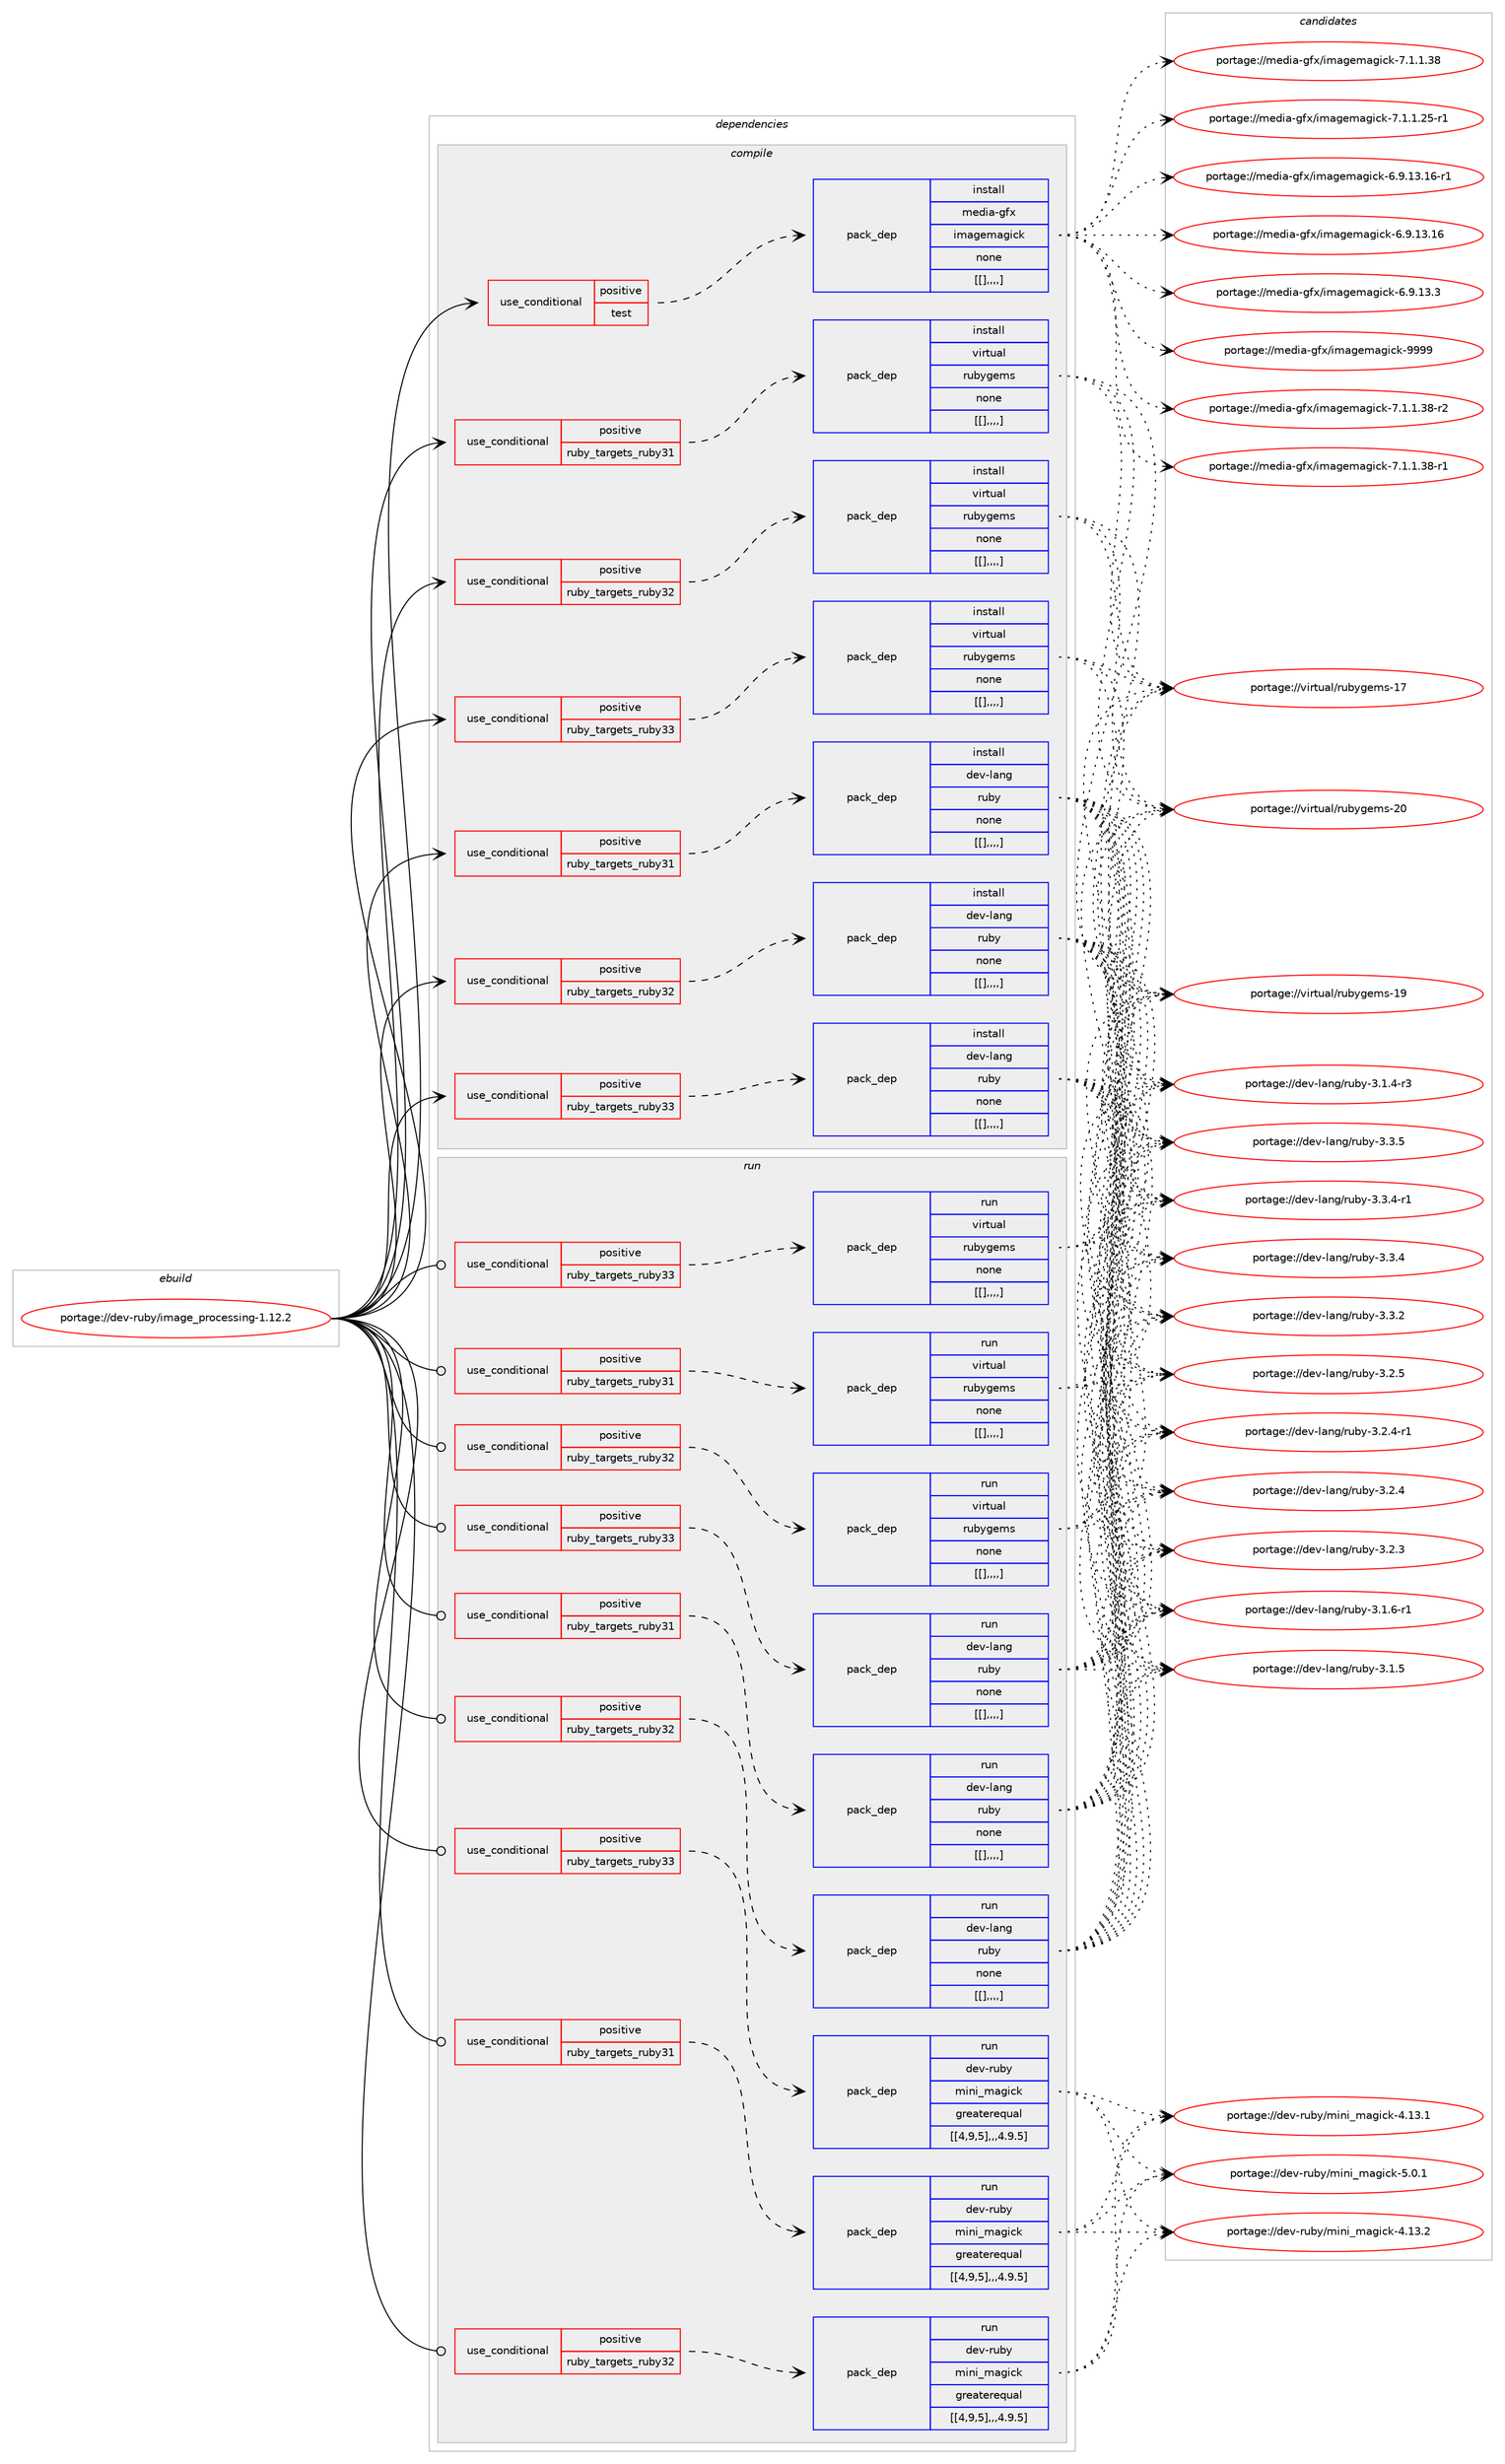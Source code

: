 digraph prolog {

# *************
# Graph options
# *************

newrank=true;
concentrate=true;
compound=true;
graph [rankdir=LR,fontname=Helvetica,fontsize=10,ranksep=1.5];#, ranksep=2.5, nodesep=0.2];
edge  [arrowhead=vee];
node  [fontname=Helvetica,fontsize=10];

# **********
# The ebuild
# **********

subgraph cluster_leftcol {
color=gray;
label=<<i>ebuild</i>>;
id [label="portage://dev-ruby/image_processing-1.12.2", color=red, width=4, href="../dev-ruby/image_processing-1.12.2.svg"];
}

# ****************
# The dependencies
# ****************

subgraph cluster_midcol {
color=gray;
label=<<i>dependencies</i>>;
subgraph cluster_compile {
fillcolor="#eeeeee";
style=filled;
label=<<i>compile</i>>;
subgraph cond53129 {
dependency197116 [label=<<TABLE BORDER="0" CELLBORDER="1" CELLSPACING="0" CELLPADDING="4"><TR><TD ROWSPAN="3" CELLPADDING="10">use_conditional</TD></TR><TR><TD>positive</TD></TR><TR><TD>ruby_targets_ruby31</TD></TR></TABLE>>, shape=none, color=red];
subgraph pack142598 {
dependency197156 [label=<<TABLE BORDER="0" CELLBORDER="1" CELLSPACING="0" CELLPADDING="4" WIDTH="220"><TR><TD ROWSPAN="6" CELLPADDING="30">pack_dep</TD></TR><TR><TD WIDTH="110">install</TD></TR><TR><TD>dev-lang</TD></TR><TR><TD>ruby</TD></TR><TR><TD>none</TD></TR><TR><TD>[[],,,,]</TD></TR></TABLE>>, shape=none, color=blue];
}
dependency197116:e -> dependency197156:w [weight=20,style="dashed",arrowhead="vee"];
}
id:e -> dependency197116:w [weight=20,style="solid",arrowhead="vee"];
subgraph cond53149 {
dependency197163 [label=<<TABLE BORDER="0" CELLBORDER="1" CELLSPACING="0" CELLPADDING="4"><TR><TD ROWSPAN="3" CELLPADDING="10">use_conditional</TD></TR><TR><TD>positive</TD></TR><TR><TD>ruby_targets_ruby31</TD></TR></TABLE>>, shape=none, color=red];
subgraph pack142601 {
dependency197181 [label=<<TABLE BORDER="0" CELLBORDER="1" CELLSPACING="0" CELLPADDING="4" WIDTH="220"><TR><TD ROWSPAN="6" CELLPADDING="30">pack_dep</TD></TR><TR><TD WIDTH="110">install</TD></TR><TR><TD>virtual</TD></TR><TR><TD>rubygems</TD></TR><TR><TD>none</TD></TR><TR><TD>[[],,,,]</TD></TR></TABLE>>, shape=none, color=blue];
}
dependency197163:e -> dependency197181:w [weight=20,style="dashed",arrowhead="vee"];
}
id:e -> dependency197163:w [weight=20,style="solid",arrowhead="vee"];
subgraph cond53189 {
dependency197243 [label=<<TABLE BORDER="0" CELLBORDER="1" CELLSPACING="0" CELLPADDING="4"><TR><TD ROWSPAN="3" CELLPADDING="10">use_conditional</TD></TR><TR><TD>positive</TD></TR><TR><TD>ruby_targets_ruby32</TD></TR></TABLE>>, shape=none, color=red];
subgraph pack142638 {
dependency197245 [label=<<TABLE BORDER="0" CELLBORDER="1" CELLSPACING="0" CELLPADDING="4" WIDTH="220"><TR><TD ROWSPAN="6" CELLPADDING="30">pack_dep</TD></TR><TR><TD WIDTH="110">install</TD></TR><TR><TD>dev-lang</TD></TR><TR><TD>ruby</TD></TR><TR><TD>none</TD></TR><TR><TD>[[],,,,]</TD></TR></TABLE>>, shape=none, color=blue];
}
dependency197243:e -> dependency197245:w [weight=20,style="dashed",arrowhead="vee"];
}
id:e -> dependency197243:w [weight=20,style="solid",arrowhead="vee"];
subgraph cond53219 {
dependency197304 [label=<<TABLE BORDER="0" CELLBORDER="1" CELLSPACING="0" CELLPADDING="4"><TR><TD ROWSPAN="3" CELLPADDING="10">use_conditional</TD></TR><TR><TD>positive</TD></TR><TR><TD>ruby_targets_ruby32</TD></TR></TABLE>>, shape=none, color=red];
subgraph pack142682 {
dependency197364 [label=<<TABLE BORDER="0" CELLBORDER="1" CELLSPACING="0" CELLPADDING="4" WIDTH="220"><TR><TD ROWSPAN="6" CELLPADDING="30">pack_dep</TD></TR><TR><TD WIDTH="110">install</TD></TR><TR><TD>virtual</TD></TR><TR><TD>rubygems</TD></TR><TR><TD>none</TD></TR><TR><TD>[[],,,,]</TD></TR></TABLE>>, shape=none, color=blue];
}
dependency197304:e -> dependency197364:w [weight=20,style="dashed",arrowhead="vee"];
}
id:e -> dependency197304:w [weight=20,style="solid",arrowhead="vee"];
subgraph cond53248 {
dependency197390 [label=<<TABLE BORDER="0" CELLBORDER="1" CELLSPACING="0" CELLPADDING="4"><TR><TD ROWSPAN="3" CELLPADDING="10">use_conditional</TD></TR><TR><TD>positive</TD></TR><TR><TD>ruby_targets_ruby33</TD></TR></TABLE>>, shape=none, color=red];
subgraph pack142719 {
dependency197397 [label=<<TABLE BORDER="0" CELLBORDER="1" CELLSPACING="0" CELLPADDING="4" WIDTH="220"><TR><TD ROWSPAN="6" CELLPADDING="30">pack_dep</TD></TR><TR><TD WIDTH="110">install</TD></TR><TR><TD>dev-lang</TD></TR><TR><TD>ruby</TD></TR><TR><TD>none</TD></TR><TR><TD>[[],,,,]</TD></TR></TABLE>>, shape=none, color=blue];
}
dependency197390:e -> dependency197397:w [weight=20,style="dashed",arrowhead="vee"];
}
id:e -> dependency197390:w [weight=20,style="solid",arrowhead="vee"];
subgraph cond53262 {
dependency197421 [label=<<TABLE BORDER="0" CELLBORDER="1" CELLSPACING="0" CELLPADDING="4"><TR><TD ROWSPAN="3" CELLPADDING="10">use_conditional</TD></TR><TR><TD>positive</TD></TR><TR><TD>ruby_targets_ruby33</TD></TR></TABLE>>, shape=none, color=red];
subgraph pack142763 {
dependency197483 [label=<<TABLE BORDER="0" CELLBORDER="1" CELLSPACING="0" CELLPADDING="4" WIDTH="220"><TR><TD ROWSPAN="6" CELLPADDING="30">pack_dep</TD></TR><TR><TD WIDTH="110">install</TD></TR><TR><TD>virtual</TD></TR><TR><TD>rubygems</TD></TR><TR><TD>none</TD></TR><TR><TD>[[],,,,]</TD></TR></TABLE>>, shape=none, color=blue];
}
dependency197421:e -> dependency197483:w [weight=20,style="dashed",arrowhead="vee"];
}
id:e -> dependency197421:w [weight=20,style="solid",arrowhead="vee"];
subgraph cond53304 {
dependency197539 [label=<<TABLE BORDER="0" CELLBORDER="1" CELLSPACING="0" CELLPADDING="4"><TR><TD ROWSPAN="3" CELLPADDING="10">use_conditional</TD></TR><TR><TD>positive</TD></TR><TR><TD>test</TD></TR></TABLE>>, shape=none, color=red];
subgraph pack142801 {
dependency197601 [label=<<TABLE BORDER="0" CELLBORDER="1" CELLSPACING="0" CELLPADDING="4" WIDTH="220"><TR><TD ROWSPAN="6" CELLPADDING="30">pack_dep</TD></TR><TR><TD WIDTH="110">install</TD></TR><TR><TD>media-gfx</TD></TR><TR><TD>imagemagick</TD></TR><TR><TD>none</TD></TR><TR><TD>[[],,,,]</TD></TR></TABLE>>, shape=none, color=blue];
}
dependency197539:e -> dependency197601:w [weight=20,style="dashed",arrowhead="vee"];
}
id:e -> dependency197539:w [weight=20,style="solid",arrowhead="vee"];
}
subgraph cluster_compileandrun {
fillcolor="#eeeeee";
style=filled;
label=<<i>compile and run</i>>;
}
subgraph cluster_run {
fillcolor="#eeeeee";
style=filled;
label=<<i>run</i>>;
subgraph cond53380 {
dependency197643 [label=<<TABLE BORDER="0" CELLBORDER="1" CELLSPACING="0" CELLPADDING="4"><TR><TD ROWSPAN="3" CELLPADDING="10">use_conditional</TD></TR><TR><TD>positive</TD></TR><TR><TD>ruby_targets_ruby31</TD></TR></TABLE>>, shape=none, color=red];
subgraph pack142882 {
dependency197719 [label=<<TABLE BORDER="0" CELLBORDER="1" CELLSPACING="0" CELLPADDING="4" WIDTH="220"><TR><TD ROWSPAN="6" CELLPADDING="30">pack_dep</TD></TR><TR><TD WIDTH="110">run</TD></TR><TR><TD>dev-lang</TD></TR><TR><TD>ruby</TD></TR><TR><TD>none</TD></TR><TR><TD>[[],,,,]</TD></TR></TABLE>>, shape=none, color=blue];
}
dependency197643:e -> dependency197719:w [weight=20,style="dashed",arrowhead="vee"];
}
id:e -> dependency197643:w [weight=20,style="solid",arrowhead="odot"];
subgraph cond53427 {
dependency197748 [label=<<TABLE BORDER="0" CELLBORDER="1" CELLSPACING="0" CELLPADDING="4"><TR><TD ROWSPAN="3" CELLPADDING="10">use_conditional</TD></TR><TR><TD>positive</TD></TR><TR><TD>ruby_targets_ruby31</TD></TR></TABLE>>, shape=none, color=red];
subgraph pack142909 {
dependency197796 [label=<<TABLE BORDER="0" CELLBORDER="1" CELLSPACING="0" CELLPADDING="4" WIDTH="220"><TR><TD ROWSPAN="6" CELLPADDING="30">pack_dep</TD></TR><TR><TD WIDTH="110">run</TD></TR><TR><TD>dev-ruby</TD></TR><TR><TD>mini_magick</TD></TR><TR><TD>greaterequal</TD></TR><TR><TD>[[4,9,5],,,4.9.5]</TD></TR></TABLE>>, shape=none, color=blue];
}
dependency197748:e -> dependency197796:w [weight=20,style="dashed",arrowhead="vee"];
}
id:e -> dependency197748:w [weight=20,style="solid",arrowhead="odot"];
subgraph cond53451 {
dependency197824 [label=<<TABLE BORDER="0" CELLBORDER="1" CELLSPACING="0" CELLPADDING="4"><TR><TD ROWSPAN="3" CELLPADDING="10">use_conditional</TD></TR><TR><TD>positive</TD></TR><TR><TD>ruby_targets_ruby31</TD></TR></TABLE>>, shape=none, color=red];
subgraph pack142955 {
dependency197849 [label=<<TABLE BORDER="0" CELLBORDER="1" CELLSPACING="0" CELLPADDING="4" WIDTH="220"><TR><TD ROWSPAN="6" CELLPADDING="30">pack_dep</TD></TR><TR><TD WIDTH="110">run</TD></TR><TR><TD>virtual</TD></TR><TR><TD>rubygems</TD></TR><TR><TD>none</TD></TR><TR><TD>[[],,,,]</TD></TR></TABLE>>, shape=none, color=blue];
}
dependency197824:e -> dependency197849:w [weight=20,style="dashed",arrowhead="vee"];
}
id:e -> dependency197824:w [weight=20,style="solid",arrowhead="odot"];
subgraph cond53481 {
dependency197916 [label=<<TABLE BORDER="0" CELLBORDER="1" CELLSPACING="0" CELLPADDING="4"><TR><TD ROWSPAN="3" CELLPADDING="10">use_conditional</TD></TR><TR><TD>positive</TD></TR><TR><TD>ruby_targets_ruby32</TD></TR></TABLE>>, shape=none, color=red];
subgraph pack142997 {
dependency198027 [label=<<TABLE BORDER="0" CELLBORDER="1" CELLSPACING="0" CELLPADDING="4" WIDTH="220"><TR><TD ROWSPAN="6" CELLPADDING="30">pack_dep</TD></TR><TR><TD WIDTH="110">run</TD></TR><TR><TD>dev-lang</TD></TR><TR><TD>ruby</TD></TR><TR><TD>none</TD></TR><TR><TD>[[],,,,]</TD></TR></TABLE>>, shape=none, color=blue];
}
dependency197916:e -> dependency198027:w [weight=20,style="dashed",arrowhead="vee"];
}
id:e -> dependency197916:w [weight=20,style="solid",arrowhead="odot"];
subgraph cond53563 {
dependency198047 [label=<<TABLE BORDER="0" CELLBORDER="1" CELLSPACING="0" CELLPADDING="4"><TR><TD ROWSPAN="3" CELLPADDING="10">use_conditional</TD></TR><TR><TD>positive</TD></TR><TR><TD>ruby_targets_ruby32</TD></TR></TABLE>>, shape=none, color=red];
subgraph pack143066 {
dependency198049 [label=<<TABLE BORDER="0" CELLBORDER="1" CELLSPACING="0" CELLPADDING="4" WIDTH="220"><TR><TD ROWSPAN="6" CELLPADDING="30">pack_dep</TD></TR><TR><TD WIDTH="110">run</TD></TR><TR><TD>dev-ruby</TD></TR><TR><TD>mini_magick</TD></TR><TR><TD>greaterequal</TD></TR><TR><TD>[[4,9,5],,,4.9.5]</TD></TR></TABLE>>, shape=none, color=blue];
}
dependency198047:e -> dependency198049:w [weight=20,style="dashed",arrowhead="vee"];
}
id:e -> dependency198047:w [weight=20,style="solid",arrowhead="odot"];
subgraph cond53567 {
dependency198052 [label=<<TABLE BORDER="0" CELLBORDER="1" CELLSPACING="0" CELLPADDING="4"><TR><TD ROWSPAN="3" CELLPADDING="10">use_conditional</TD></TR><TR><TD>positive</TD></TR><TR><TD>ruby_targets_ruby32</TD></TR></TABLE>>, shape=none, color=red];
subgraph pack143070 {
dependency198154 [label=<<TABLE BORDER="0" CELLBORDER="1" CELLSPACING="0" CELLPADDING="4" WIDTH="220"><TR><TD ROWSPAN="6" CELLPADDING="30">pack_dep</TD></TR><TR><TD WIDTH="110">run</TD></TR><TR><TD>virtual</TD></TR><TR><TD>rubygems</TD></TR><TR><TD>none</TD></TR><TR><TD>[[],,,,]</TD></TR></TABLE>>, shape=none, color=blue];
}
dependency198052:e -> dependency198154:w [weight=20,style="dashed",arrowhead="vee"];
}
id:e -> dependency198052:w [weight=20,style="solid",arrowhead="odot"];
subgraph cond53617 {
dependency198159 [label=<<TABLE BORDER="0" CELLBORDER="1" CELLSPACING="0" CELLPADDING="4"><TR><TD ROWSPAN="3" CELLPADDING="10">use_conditional</TD></TR><TR><TD>positive</TD></TR><TR><TD>ruby_targets_ruby33</TD></TR></TABLE>>, shape=none, color=red];
subgraph pack143175 {
dependency198257 [label=<<TABLE BORDER="0" CELLBORDER="1" CELLSPACING="0" CELLPADDING="4" WIDTH="220"><TR><TD ROWSPAN="6" CELLPADDING="30">pack_dep</TD></TR><TR><TD WIDTH="110">run</TD></TR><TR><TD>dev-lang</TD></TR><TR><TD>ruby</TD></TR><TR><TD>none</TD></TR><TR><TD>[[],,,,]</TD></TR></TABLE>>, shape=none, color=blue];
}
dependency198159:e -> dependency198257:w [weight=20,style="dashed",arrowhead="vee"];
}
id:e -> dependency198159:w [weight=20,style="solid",arrowhead="odot"];
subgraph cond53672 {
dependency198321 [label=<<TABLE BORDER="0" CELLBORDER="1" CELLSPACING="0" CELLPADDING="4"><TR><TD ROWSPAN="3" CELLPADDING="10">use_conditional</TD></TR><TR><TD>positive</TD></TR><TR><TD>ruby_targets_ruby33</TD></TR></TABLE>>, shape=none, color=red];
subgraph pack143228 {
dependency198390 [label=<<TABLE BORDER="0" CELLBORDER="1" CELLSPACING="0" CELLPADDING="4" WIDTH="220"><TR><TD ROWSPAN="6" CELLPADDING="30">pack_dep</TD></TR><TR><TD WIDTH="110">run</TD></TR><TR><TD>dev-ruby</TD></TR><TR><TD>mini_magick</TD></TR><TR><TD>greaterequal</TD></TR><TR><TD>[[4,9,5],,,4.9.5]</TD></TR></TABLE>>, shape=none, color=blue];
}
dependency198321:e -> dependency198390:w [weight=20,style="dashed",arrowhead="vee"];
}
id:e -> dependency198321:w [weight=20,style="solid",arrowhead="odot"];
subgraph cond53734 {
dependency198396 [label=<<TABLE BORDER="0" CELLBORDER="1" CELLSPACING="0" CELLPADDING="4"><TR><TD ROWSPAN="3" CELLPADDING="10">use_conditional</TD></TR><TR><TD>positive</TD></TR><TR><TD>ruby_targets_ruby33</TD></TR></TABLE>>, shape=none, color=red];
subgraph pack143251 {
dependency198515 [label=<<TABLE BORDER="0" CELLBORDER="1" CELLSPACING="0" CELLPADDING="4" WIDTH="220"><TR><TD ROWSPAN="6" CELLPADDING="30">pack_dep</TD></TR><TR><TD WIDTH="110">run</TD></TR><TR><TD>virtual</TD></TR><TR><TD>rubygems</TD></TR><TR><TD>none</TD></TR><TR><TD>[[],,,,]</TD></TR></TABLE>>, shape=none, color=blue];
}
dependency198396:e -> dependency198515:w [weight=20,style="dashed",arrowhead="vee"];
}
id:e -> dependency198396:w [weight=20,style="solid",arrowhead="odot"];
}
}

# **************
# The candidates
# **************

subgraph cluster_choices {
rank=same;
color=gray;
label=<<i>candidates</i>>;

subgraph choice142899 {
color=black;
nodesep=1;
choice10010111845108971101034711411798121455146514653 [label="portage://dev-lang/ruby-3.3.5", color=red, width=4,href="../dev-lang/ruby-3.3.5.svg"];
choice100101118451089711010347114117981214551465146524511449 [label="portage://dev-lang/ruby-3.3.4-r1", color=red, width=4,href="../dev-lang/ruby-3.3.4-r1.svg"];
choice10010111845108971101034711411798121455146514652 [label="portage://dev-lang/ruby-3.3.4", color=red, width=4,href="../dev-lang/ruby-3.3.4.svg"];
choice10010111845108971101034711411798121455146514650 [label="portage://dev-lang/ruby-3.3.2", color=red, width=4,href="../dev-lang/ruby-3.3.2.svg"];
choice10010111845108971101034711411798121455146504653 [label="portage://dev-lang/ruby-3.2.5", color=red, width=4,href="../dev-lang/ruby-3.2.5.svg"];
choice100101118451089711010347114117981214551465046524511449 [label="portage://dev-lang/ruby-3.2.4-r1", color=red, width=4,href="../dev-lang/ruby-3.2.4-r1.svg"];
choice10010111845108971101034711411798121455146504652 [label="portage://dev-lang/ruby-3.2.4", color=red, width=4,href="../dev-lang/ruby-3.2.4.svg"];
choice10010111845108971101034711411798121455146504651 [label="portage://dev-lang/ruby-3.2.3", color=red, width=4,href="../dev-lang/ruby-3.2.3.svg"];
choice100101118451089711010347114117981214551464946544511449 [label="portage://dev-lang/ruby-3.1.6-r1", color=red, width=4,href="../dev-lang/ruby-3.1.6-r1.svg"];
choice10010111845108971101034711411798121455146494653 [label="portage://dev-lang/ruby-3.1.5", color=red, width=4,href="../dev-lang/ruby-3.1.5.svg"];
choice100101118451089711010347114117981214551464946524511451 [label="portage://dev-lang/ruby-3.1.4-r3", color=red, width=4,href="../dev-lang/ruby-3.1.4-r3.svg"];
dependency197156:e -> choice10010111845108971101034711411798121455146514653:w [style=dotted,weight="100"];
dependency197156:e -> choice100101118451089711010347114117981214551465146524511449:w [style=dotted,weight="100"];
dependency197156:e -> choice10010111845108971101034711411798121455146514652:w [style=dotted,weight="100"];
dependency197156:e -> choice10010111845108971101034711411798121455146514650:w [style=dotted,weight="100"];
dependency197156:e -> choice10010111845108971101034711411798121455146504653:w [style=dotted,weight="100"];
dependency197156:e -> choice100101118451089711010347114117981214551465046524511449:w [style=dotted,weight="100"];
dependency197156:e -> choice10010111845108971101034711411798121455146504652:w [style=dotted,weight="100"];
dependency197156:e -> choice10010111845108971101034711411798121455146504651:w [style=dotted,weight="100"];
dependency197156:e -> choice100101118451089711010347114117981214551464946544511449:w [style=dotted,weight="100"];
dependency197156:e -> choice10010111845108971101034711411798121455146494653:w [style=dotted,weight="100"];
dependency197156:e -> choice100101118451089711010347114117981214551464946524511451:w [style=dotted,weight="100"];
}
subgraph choice142906 {
color=black;
nodesep=1;
choice118105114116117971084711411798121103101109115455048 [label="portage://virtual/rubygems-20", color=red, width=4,href="../virtual/rubygems-20.svg"];
choice118105114116117971084711411798121103101109115454957 [label="portage://virtual/rubygems-19", color=red, width=4,href="../virtual/rubygems-19.svg"];
choice118105114116117971084711411798121103101109115454955 [label="portage://virtual/rubygems-17", color=red, width=4,href="../virtual/rubygems-17.svg"];
dependency197181:e -> choice118105114116117971084711411798121103101109115455048:w [style=dotted,weight="100"];
dependency197181:e -> choice118105114116117971084711411798121103101109115454957:w [style=dotted,weight="100"];
dependency197181:e -> choice118105114116117971084711411798121103101109115454955:w [style=dotted,weight="100"];
}
subgraph choice142910 {
color=black;
nodesep=1;
choice10010111845108971101034711411798121455146514653 [label="portage://dev-lang/ruby-3.3.5", color=red, width=4,href="../dev-lang/ruby-3.3.5.svg"];
choice100101118451089711010347114117981214551465146524511449 [label="portage://dev-lang/ruby-3.3.4-r1", color=red, width=4,href="../dev-lang/ruby-3.3.4-r1.svg"];
choice10010111845108971101034711411798121455146514652 [label="portage://dev-lang/ruby-3.3.4", color=red, width=4,href="../dev-lang/ruby-3.3.4.svg"];
choice10010111845108971101034711411798121455146514650 [label="portage://dev-lang/ruby-3.3.2", color=red, width=4,href="../dev-lang/ruby-3.3.2.svg"];
choice10010111845108971101034711411798121455146504653 [label="portage://dev-lang/ruby-3.2.5", color=red, width=4,href="../dev-lang/ruby-3.2.5.svg"];
choice100101118451089711010347114117981214551465046524511449 [label="portage://dev-lang/ruby-3.2.4-r1", color=red, width=4,href="../dev-lang/ruby-3.2.4-r1.svg"];
choice10010111845108971101034711411798121455146504652 [label="portage://dev-lang/ruby-3.2.4", color=red, width=4,href="../dev-lang/ruby-3.2.4.svg"];
choice10010111845108971101034711411798121455146504651 [label="portage://dev-lang/ruby-3.2.3", color=red, width=4,href="../dev-lang/ruby-3.2.3.svg"];
choice100101118451089711010347114117981214551464946544511449 [label="portage://dev-lang/ruby-3.1.6-r1", color=red, width=4,href="../dev-lang/ruby-3.1.6-r1.svg"];
choice10010111845108971101034711411798121455146494653 [label="portage://dev-lang/ruby-3.1.5", color=red, width=4,href="../dev-lang/ruby-3.1.5.svg"];
choice100101118451089711010347114117981214551464946524511451 [label="portage://dev-lang/ruby-3.1.4-r3", color=red, width=4,href="../dev-lang/ruby-3.1.4-r3.svg"];
dependency197245:e -> choice10010111845108971101034711411798121455146514653:w [style=dotted,weight="100"];
dependency197245:e -> choice100101118451089711010347114117981214551465146524511449:w [style=dotted,weight="100"];
dependency197245:e -> choice10010111845108971101034711411798121455146514652:w [style=dotted,weight="100"];
dependency197245:e -> choice10010111845108971101034711411798121455146514650:w [style=dotted,weight="100"];
dependency197245:e -> choice10010111845108971101034711411798121455146504653:w [style=dotted,weight="100"];
dependency197245:e -> choice100101118451089711010347114117981214551465046524511449:w [style=dotted,weight="100"];
dependency197245:e -> choice10010111845108971101034711411798121455146504652:w [style=dotted,weight="100"];
dependency197245:e -> choice10010111845108971101034711411798121455146504651:w [style=dotted,weight="100"];
dependency197245:e -> choice100101118451089711010347114117981214551464946544511449:w [style=dotted,weight="100"];
dependency197245:e -> choice10010111845108971101034711411798121455146494653:w [style=dotted,weight="100"];
dependency197245:e -> choice100101118451089711010347114117981214551464946524511451:w [style=dotted,weight="100"];
}
subgraph choice142915 {
color=black;
nodesep=1;
choice118105114116117971084711411798121103101109115455048 [label="portage://virtual/rubygems-20", color=red, width=4,href="../virtual/rubygems-20.svg"];
choice118105114116117971084711411798121103101109115454957 [label="portage://virtual/rubygems-19", color=red, width=4,href="../virtual/rubygems-19.svg"];
choice118105114116117971084711411798121103101109115454955 [label="portage://virtual/rubygems-17", color=red, width=4,href="../virtual/rubygems-17.svg"];
dependency197364:e -> choice118105114116117971084711411798121103101109115455048:w [style=dotted,weight="100"];
dependency197364:e -> choice118105114116117971084711411798121103101109115454957:w [style=dotted,weight="100"];
dependency197364:e -> choice118105114116117971084711411798121103101109115454955:w [style=dotted,weight="100"];
}
subgraph choice142917 {
color=black;
nodesep=1;
choice10010111845108971101034711411798121455146514653 [label="portage://dev-lang/ruby-3.3.5", color=red, width=4,href="../dev-lang/ruby-3.3.5.svg"];
choice100101118451089711010347114117981214551465146524511449 [label="portage://dev-lang/ruby-3.3.4-r1", color=red, width=4,href="../dev-lang/ruby-3.3.4-r1.svg"];
choice10010111845108971101034711411798121455146514652 [label="portage://dev-lang/ruby-3.3.4", color=red, width=4,href="../dev-lang/ruby-3.3.4.svg"];
choice10010111845108971101034711411798121455146514650 [label="portage://dev-lang/ruby-3.3.2", color=red, width=4,href="../dev-lang/ruby-3.3.2.svg"];
choice10010111845108971101034711411798121455146504653 [label="portage://dev-lang/ruby-3.2.5", color=red, width=4,href="../dev-lang/ruby-3.2.5.svg"];
choice100101118451089711010347114117981214551465046524511449 [label="portage://dev-lang/ruby-3.2.4-r1", color=red, width=4,href="../dev-lang/ruby-3.2.4-r1.svg"];
choice10010111845108971101034711411798121455146504652 [label="portage://dev-lang/ruby-3.2.4", color=red, width=4,href="../dev-lang/ruby-3.2.4.svg"];
choice10010111845108971101034711411798121455146504651 [label="portage://dev-lang/ruby-3.2.3", color=red, width=4,href="../dev-lang/ruby-3.2.3.svg"];
choice100101118451089711010347114117981214551464946544511449 [label="portage://dev-lang/ruby-3.1.6-r1", color=red, width=4,href="../dev-lang/ruby-3.1.6-r1.svg"];
choice10010111845108971101034711411798121455146494653 [label="portage://dev-lang/ruby-3.1.5", color=red, width=4,href="../dev-lang/ruby-3.1.5.svg"];
choice100101118451089711010347114117981214551464946524511451 [label="portage://dev-lang/ruby-3.1.4-r3", color=red, width=4,href="../dev-lang/ruby-3.1.4-r3.svg"];
dependency197397:e -> choice10010111845108971101034711411798121455146514653:w [style=dotted,weight="100"];
dependency197397:e -> choice100101118451089711010347114117981214551465146524511449:w [style=dotted,weight="100"];
dependency197397:e -> choice10010111845108971101034711411798121455146514652:w [style=dotted,weight="100"];
dependency197397:e -> choice10010111845108971101034711411798121455146514650:w [style=dotted,weight="100"];
dependency197397:e -> choice10010111845108971101034711411798121455146504653:w [style=dotted,weight="100"];
dependency197397:e -> choice100101118451089711010347114117981214551465046524511449:w [style=dotted,weight="100"];
dependency197397:e -> choice10010111845108971101034711411798121455146504652:w [style=dotted,weight="100"];
dependency197397:e -> choice10010111845108971101034711411798121455146504651:w [style=dotted,weight="100"];
dependency197397:e -> choice100101118451089711010347114117981214551464946544511449:w [style=dotted,weight="100"];
dependency197397:e -> choice10010111845108971101034711411798121455146494653:w [style=dotted,weight="100"];
dependency197397:e -> choice100101118451089711010347114117981214551464946524511451:w [style=dotted,weight="100"];
}
subgraph choice142951 {
color=black;
nodesep=1;
choice118105114116117971084711411798121103101109115455048 [label="portage://virtual/rubygems-20", color=red, width=4,href="../virtual/rubygems-20.svg"];
choice118105114116117971084711411798121103101109115454957 [label="portage://virtual/rubygems-19", color=red, width=4,href="../virtual/rubygems-19.svg"];
choice118105114116117971084711411798121103101109115454955 [label="portage://virtual/rubygems-17", color=red, width=4,href="../virtual/rubygems-17.svg"];
dependency197483:e -> choice118105114116117971084711411798121103101109115455048:w [style=dotted,weight="100"];
dependency197483:e -> choice118105114116117971084711411798121103101109115454957:w [style=dotted,weight="100"];
dependency197483:e -> choice118105114116117971084711411798121103101109115454955:w [style=dotted,weight="100"];
}
subgraph choice142959 {
color=black;
nodesep=1;
choice1091011001059745103102120471051099710310110997103105991074557575757 [label="portage://media-gfx/imagemagick-9999", color=red, width=4,href="../media-gfx/imagemagick-9999.svg"];
choice1091011001059745103102120471051099710310110997103105991074555464946494651564511450 [label="portage://media-gfx/imagemagick-7.1.1.38-r2", color=red, width=4,href="../media-gfx/imagemagick-7.1.1.38-r2.svg"];
choice1091011001059745103102120471051099710310110997103105991074555464946494651564511449 [label="portage://media-gfx/imagemagick-7.1.1.38-r1", color=red, width=4,href="../media-gfx/imagemagick-7.1.1.38-r1.svg"];
choice109101100105974510310212047105109971031011099710310599107455546494649465156 [label="portage://media-gfx/imagemagick-7.1.1.38", color=red, width=4,href="../media-gfx/imagemagick-7.1.1.38.svg"];
choice1091011001059745103102120471051099710310110997103105991074555464946494650534511449 [label="portage://media-gfx/imagemagick-7.1.1.25-r1", color=red, width=4,href="../media-gfx/imagemagick-7.1.1.25-r1.svg"];
choice109101100105974510310212047105109971031011099710310599107455446574649514649544511449 [label="portage://media-gfx/imagemagick-6.9.13.16-r1", color=red, width=4,href="../media-gfx/imagemagick-6.9.13.16-r1.svg"];
choice10910110010597451031021204710510997103101109971031059910745544657464951464954 [label="portage://media-gfx/imagemagick-6.9.13.16", color=red, width=4,href="../media-gfx/imagemagick-6.9.13.16.svg"];
choice109101100105974510310212047105109971031011099710310599107455446574649514651 [label="portage://media-gfx/imagemagick-6.9.13.3", color=red, width=4,href="../media-gfx/imagemagick-6.9.13.3.svg"];
dependency197601:e -> choice1091011001059745103102120471051099710310110997103105991074557575757:w [style=dotted,weight="100"];
dependency197601:e -> choice1091011001059745103102120471051099710310110997103105991074555464946494651564511450:w [style=dotted,weight="100"];
dependency197601:e -> choice1091011001059745103102120471051099710310110997103105991074555464946494651564511449:w [style=dotted,weight="100"];
dependency197601:e -> choice109101100105974510310212047105109971031011099710310599107455546494649465156:w [style=dotted,weight="100"];
dependency197601:e -> choice1091011001059745103102120471051099710310110997103105991074555464946494650534511449:w [style=dotted,weight="100"];
dependency197601:e -> choice109101100105974510310212047105109971031011099710310599107455446574649514649544511449:w [style=dotted,weight="100"];
dependency197601:e -> choice10910110010597451031021204710510997103101109971031059910745544657464951464954:w [style=dotted,weight="100"];
dependency197601:e -> choice109101100105974510310212047105109971031011099710310599107455446574649514651:w [style=dotted,weight="100"];
}
subgraph choice142963 {
color=black;
nodesep=1;
choice10010111845108971101034711411798121455146514653 [label="portage://dev-lang/ruby-3.3.5", color=red, width=4,href="../dev-lang/ruby-3.3.5.svg"];
choice100101118451089711010347114117981214551465146524511449 [label="portage://dev-lang/ruby-3.3.4-r1", color=red, width=4,href="../dev-lang/ruby-3.3.4-r1.svg"];
choice10010111845108971101034711411798121455146514652 [label="portage://dev-lang/ruby-3.3.4", color=red, width=4,href="../dev-lang/ruby-3.3.4.svg"];
choice10010111845108971101034711411798121455146514650 [label="portage://dev-lang/ruby-3.3.2", color=red, width=4,href="../dev-lang/ruby-3.3.2.svg"];
choice10010111845108971101034711411798121455146504653 [label="portage://dev-lang/ruby-3.2.5", color=red, width=4,href="../dev-lang/ruby-3.2.5.svg"];
choice100101118451089711010347114117981214551465046524511449 [label="portage://dev-lang/ruby-3.2.4-r1", color=red, width=4,href="../dev-lang/ruby-3.2.4-r1.svg"];
choice10010111845108971101034711411798121455146504652 [label="portage://dev-lang/ruby-3.2.4", color=red, width=4,href="../dev-lang/ruby-3.2.4.svg"];
choice10010111845108971101034711411798121455146504651 [label="portage://dev-lang/ruby-3.2.3", color=red, width=4,href="../dev-lang/ruby-3.2.3.svg"];
choice100101118451089711010347114117981214551464946544511449 [label="portage://dev-lang/ruby-3.1.6-r1", color=red, width=4,href="../dev-lang/ruby-3.1.6-r1.svg"];
choice10010111845108971101034711411798121455146494653 [label="portage://dev-lang/ruby-3.1.5", color=red, width=4,href="../dev-lang/ruby-3.1.5.svg"];
choice100101118451089711010347114117981214551464946524511451 [label="portage://dev-lang/ruby-3.1.4-r3", color=red, width=4,href="../dev-lang/ruby-3.1.4-r3.svg"];
dependency197719:e -> choice10010111845108971101034711411798121455146514653:w [style=dotted,weight="100"];
dependency197719:e -> choice100101118451089711010347114117981214551465146524511449:w [style=dotted,weight="100"];
dependency197719:e -> choice10010111845108971101034711411798121455146514652:w [style=dotted,weight="100"];
dependency197719:e -> choice10010111845108971101034711411798121455146514650:w [style=dotted,weight="100"];
dependency197719:e -> choice10010111845108971101034711411798121455146504653:w [style=dotted,weight="100"];
dependency197719:e -> choice100101118451089711010347114117981214551465046524511449:w [style=dotted,weight="100"];
dependency197719:e -> choice10010111845108971101034711411798121455146504652:w [style=dotted,weight="100"];
dependency197719:e -> choice10010111845108971101034711411798121455146504651:w [style=dotted,weight="100"];
dependency197719:e -> choice100101118451089711010347114117981214551464946544511449:w [style=dotted,weight="100"];
dependency197719:e -> choice10010111845108971101034711411798121455146494653:w [style=dotted,weight="100"];
dependency197719:e -> choice100101118451089711010347114117981214551464946524511451:w [style=dotted,weight="100"];
}
subgraph choice142985 {
color=black;
nodesep=1;
choice100101118451141179812147109105110105951099710310599107455346484649 [label="portage://dev-ruby/mini_magick-5.0.1", color=red, width=4,href="../dev-ruby/mini_magick-5.0.1.svg"];
choice10010111845114117981214710910511010595109971031059910745524649514650 [label="portage://dev-ruby/mini_magick-4.13.2", color=red, width=4,href="../dev-ruby/mini_magick-4.13.2.svg"];
choice10010111845114117981214710910511010595109971031059910745524649514649 [label="portage://dev-ruby/mini_magick-4.13.1", color=red, width=4,href="../dev-ruby/mini_magick-4.13.1.svg"];
dependency197796:e -> choice100101118451141179812147109105110105951099710310599107455346484649:w [style=dotted,weight="100"];
dependency197796:e -> choice10010111845114117981214710910511010595109971031059910745524649514650:w [style=dotted,weight="100"];
dependency197796:e -> choice10010111845114117981214710910511010595109971031059910745524649514649:w [style=dotted,weight="100"];
}
subgraph choice143007 {
color=black;
nodesep=1;
choice118105114116117971084711411798121103101109115455048 [label="portage://virtual/rubygems-20", color=red, width=4,href="../virtual/rubygems-20.svg"];
choice118105114116117971084711411798121103101109115454957 [label="portage://virtual/rubygems-19", color=red, width=4,href="../virtual/rubygems-19.svg"];
choice118105114116117971084711411798121103101109115454955 [label="portage://virtual/rubygems-17", color=red, width=4,href="../virtual/rubygems-17.svg"];
dependency197849:e -> choice118105114116117971084711411798121103101109115455048:w [style=dotted,weight="100"];
dependency197849:e -> choice118105114116117971084711411798121103101109115454957:w [style=dotted,weight="100"];
dependency197849:e -> choice118105114116117971084711411798121103101109115454955:w [style=dotted,weight="100"];
}
subgraph choice143013 {
color=black;
nodesep=1;
choice10010111845108971101034711411798121455146514653 [label="portage://dev-lang/ruby-3.3.5", color=red, width=4,href="../dev-lang/ruby-3.3.5.svg"];
choice100101118451089711010347114117981214551465146524511449 [label="portage://dev-lang/ruby-3.3.4-r1", color=red, width=4,href="../dev-lang/ruby-3.3.4-r1.svg"];
choice10010111845108971101034711411798121455146514652 [label="portage://dev-lang/ruby-3.3.4", color=red, width=4,href="../dev-lang/ruby-3.3.4.svg"];
choice10010111845108971101034711411798121455146514650 [label="portage://dev-lang/ruby-3.3.2", color=red, width=4,href="../dev-lang/ruby-3.3.2.svg"];
choice10010111845108971101034711411798121455146504653 [label="portage://dev-lang/ruby-3.2.5", color=red, width=4,href="../dev-lang/ruby-3.2.5.svg"];
choice100101118451089711010347114117981214551465046524511449 [label="portage://dev-lang/ruby-3.2.4-r1", color=red, width=4,href="../dev-lang/ruby-3.2.4-r1.svg"];
choice10010111845108971101034711411798121455146504652 [label="portage://dev-lang/ruby-3.2.4", color=red, width=4,href="../dev-lang/ruby-3.2.4.svg"];
choice10010111845108971101034711411798121455146504651 [label="portage://dev-lang/ruby-3.2.3", color=red, width=4,href="../dev-lang/ruby-3.2.3.svg"];
choice100101118451089711010347114117981214551464946544511449 [label="portage://dev-lang/ruby-3.1.6-r1", color=red, width=4,href="../dev-lang/ruby-3.1.6-r1.svg"];
choice10010111845108971101034711411798121455146494653 [label="portage://dev-lang/ruby-3.1.5", color=red, width=4,href="../dev-lang/ruby-3.1.5.svg"];
choice100101118451089711010347114117981214551464946524511451 [label="portage://dev-lang/ruby-3.1.4-r3", color=red, width=4,href="../dev-lang/ruby-3.1.4-r3.svg"];
dependency198027:e -> choice10010111845108971101034711411798121455146514653:w [style=dotted,weight="100"];
dependency198027:e -> choice100101118451089711010347114117981214551465146524511449:w [style=dotted,weight="100"];
dependency198027:e -> choice10010111845108971101034711411798121455146514652:w [style=dotted,weight="100"];
dependency198027:e -> choice10010111845108971101034711411798121455146514650:w [style=dotted,weight="100"];
dependency198027:e -> choice10010111845108971101034711411798121455146504653:w [style=dotted,weight="100"];
dependency198027:e -> choice100101118451089711010347114117981214551465046524511449:w [style=dotted,weight="100"];
dependency198027:e -> choice10010111845108971101034711411798121455146504652:w [style=dotted,weight="100"];
dependency198027:e -> choice10010111845108971101034711411798121455146504651:w [style=dotted,weight="100"];
dependency198027:e -> choice100101118451089711010347114117981214551464946544511449:w [style=dotted,weight="100"];
dependency198027:e -> choice10010111845108971101034711411798121455146494653:w [style=dotted,weight="100"];
dependency198027:e -> choice100101118451089711010347114117981214551464946524511451:w [style=dotted,weight="100"];
}
subgraph choice143028 {
color=black;
nodesep=1;
choice100101118451141179812147109105110105951099710310599107455346484649 [label="portage://dev-ruby/mini_magick-5.0.1", color=red, width=4,href="../dev-ruby/mini_magick-5.0.1.svg"];
choice10010111845114117981214710910511010595109971031059910745524649514650 [label="portage://dev-ruby/mini_magick-4.13.2", color=red, width=4,href="../dev-ruby/mini_magick-4.13.2.svg"];
choice10010111845114117981214710910511010595109971031059910745524649514649 [label="portage://dev-ruby/mini_magick-4.13.1", color=red, width=4,href="../dev-ruby/mini_magick-4.13.1.svg"];
dependency198049:e -> choice100101118451141179812147109105110105951099710310599107455346484649:w [style=dotted,weight="100"];
dependency198049:e -> choice10010111845114117981214710910511010595109971031059910745524649514650:w [style=dotted,weight="100"];
dependency198049:e -> choice10010111845114117981214710910511010595109971031059910745524649514649:w [style=dotted,weight="100"];
}
subgraph choice143033 {
color=black;
nodesep=1;
choice118105114116117971084711411798121103101109115455048 [label="portage://virtual/rubygems-20", color=red, width=4,href="../virtual/rubygems-20.svg"];
choice118105114116117971084711411798121103101109115454957 [label="portage://virtual/rubygems-19", color=red, width=4,href="../virtual/rubygems-19.svg"];
choice118105114116117971084711411798121103101109115454955 [label="portage://virtual/rubygems-17", color=red, width=4,href="../virtual/rubygems-17.svg"];
dependency198154:e -> choice118105114116117971084711411798121103101109115455048:w [style=dotted,weight="100"];
dependency198154:e -> choice118105114116117971084711411798121103101109115454957:w [style=dotted,weight="100"];
dependency198154:e -> choice118105114116117971084711411798121103101109115454955:w [style=dotted,weight="100"];
}
subgraph choice143036 {
color=black;
nodesep=1;
choice10010111845108971101034711411798121455146514653 [label="portage://dev-lang/ruby-3.3.5", color=red, width=4,href="../dev-lang/ruby-3.3.5.svg"];
choice100101118451089711010347114117981214551465146524511449 [label="portage://dev-lang/ruby-3.3.4-r1", color=red, width=4,href="../dev-lang/ruby-3.3.4-r1.svg"];
choice10010111845108971101034711411798121455146514652 [label="portage://dev-lang/ruby-3.3.4", color=red, width=4,href="../dev-lang/ruby-3.3.4.svg"];
choice10010111845108971101034711411798121455146514650 [label="portage://dev-lang/ruby-3.3.2", color=red, width=4,href="../dev-lang/ruby-3.3.2.svg"];
choice10010111845108971101034711411798121455146504653 [label="portage://dev-lang/ruby-3.2.5", color=red, width=4,href="../dev-lang/ruby-3.2.5.svg"];
choice100101118451089711010347114117981214551465046524511449 [label="portage://dev-lang/ruby-3.2.4-r1", color=red, width=4,href="../dev-lang/ruby-3.2.4-r1.svg"];
choice10010111845108971101034711411798121455146504652 [label="portage://dev-lang/ruby-3.2.4", color=red, width=4,href="../dev-lang/ruby-3.2.4.svg"];
choice10010111845108971101034711411798121455146504651 [label="portage://dev-lang/ruby-3.2.3", color=red, width=4,href="../dev-lang/ruby-3.2.3.svg"];
choice100101118451089711010347114117981214551464946544511449 [label="portage://dev-lang/ruby-3.1.6-r1", color=red, width=4,href="../dev-lang/ruby-3.1.6-r1.svg"];
choice10010111845108971101034711411798121455146494653 [label="portage://dev-lang/ruby-3.1.5", color=red, width=4,href="../dev-lang/ruby-3.1.5.svg"];
choice100101118451089711010347114117981214551464946524511451 [label="portage://dev-lang/ruby-3.1.4-r3", color=red, width=4,href="../dev-lang/ruby-3.1.4-r3.svg"];
dependency198257:e -> choice10010111845108971101034711411798121455146514653:w [style=dotted,weight="100"];
dependency198257:e -> choice100101118451089711010347114117981214551465146524511449:w [style=dotted,weight="100"];
dependency198257:e -> choice10010111845108971101034711411798121455146514652:w [style=dotted,weight="100"];
dependency198257:e -> choice10010111845108971101034711411798121455146514650:w [style=dotted,weight="100"];
dependency198257:e -> choice10010111845108971101034711411798121455146504653:w [style=dotted,weight="100"];
dependency198257:e -> choice100101118451089711010347114117981214551465046524511449:w [style=dotted,weight="100"];
dependency198257:e -> choice10010111845108971101034711411798121455146504652:w [style=dotted,weight="100"];
dependency198257:e -> choice10010111845108971101034711411798121455146504651:w [style=dotted,weight="100"];
dependency198257:e -> choice100101118451089711010347114117981214551464946544511449:w [style=dotted,weight="100"];
dependency198257:e -> choice10010111845108971101034711411798121455146494653:w [style=dotted,weight="100"];
dependency198257:e -> choice100101118451089711010347114117981214551464946524511451:w [style=dotted,weight="100"];
}
subgraph choice143041 {
color=black;
nodesep=1;
choice100101118451141179812147109105110105951099710310599107455346484649 [label="portage://dev-ruby/mini_magick-5.0.1", color=red, width=4,href="../dev-ruby/mini_magick-5.0.1.svg"];
choice10010111845114117981214710910511010595109971031059910745524649514650 [label="portage://dev-ruby/mini_magick-4.13.2", color=red, width=4,href="../dev-ruby/mini_magick-4.13.2.svg"];
choice10010111845114117981214710910511010595109971031059910745524649514649 [label="portage://dev-ruby/mini_magick-4.13.1", color=red, width=4,href="../dev-ruby/mini_magick-4.13.1.svg"];
dependency198390:e -> choice100101118451141179812147109105110105951099710310599107455346484649:w [style=dotted,weight="100"];
dependency198390:e -> choice10010111845114117981214710910511010595109971031059910745524649514650:w [style=dotted,weight="100"];
dependency198390:e -> choice10010111845114117981214710910511010595109971031059910745524649514649:w [style=dotted,weight="100"];
}
subgraph choice143058 {
color=black;
nodesep=1;
choice118105114116117971084711411798121103101109115455048 [label="portage://virtual/rubygems-20", color=red, width=4,href="../virtual/rubygems-20.svg"];
choice118105114116117971084711411798121103101109115454957 [label="portage://virtual/rubygems-19", color=red, width=4,href="../virtual/rubygems-19.svg"];
choice118105114116117971084711411798121103101109115454955 [label="portage://virtual/rubygems-17", color=red, width=4,href="../virtual/rubygems-17.svg"];
dependency198515:e -> choice118105114116117971084711411798121103101109115455048:w [style=dotted,weight="100"];
dependency198515:e -> choice118105114116117971084711411798121103101109115454957:w [style=dotted,weight="100"];
dependency198515:e -> choice118105114116117971084711411798121103101109115454955:w [style=dotted,weight="100"];
}
}

}
